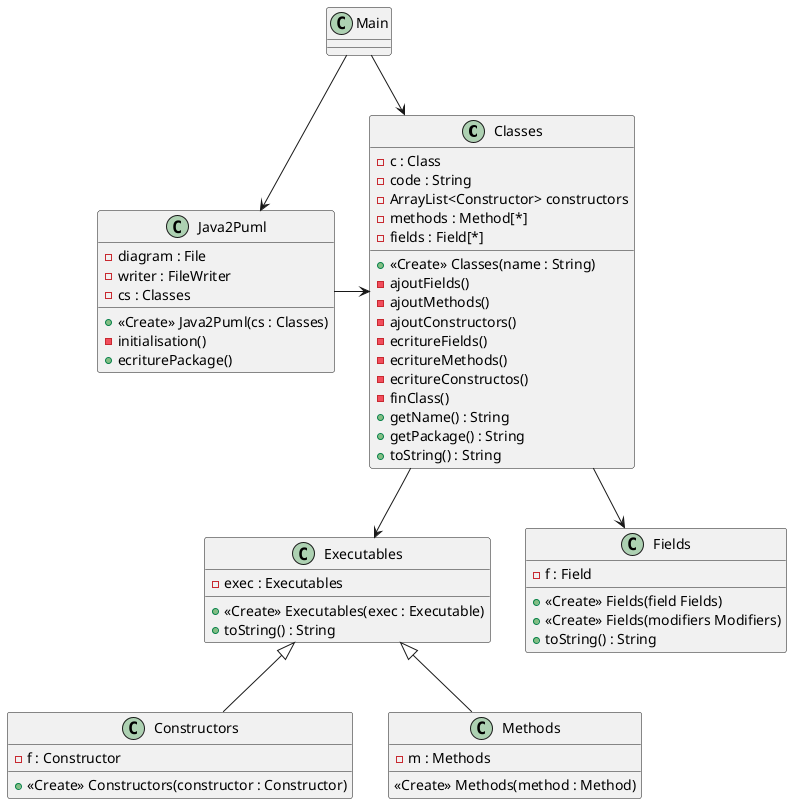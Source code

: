 @startuml
'https://plantuml.com/class-diagram

class Classes {
    - c : Class
    - code : String
    - ArrayList<Constructor> constructors
    - methods : Method[*]
    - fields : Field[*]
    + <<Create>> Classes(name : String)
    - ajoutFields()
    - ajoutMethods()
    - ajoutConstructors()
    - ecritureFields()
    - ecritureMethods()
    - ecritureConstructos()
    - finClass()
    + getName() : String
    + getPackage() : String
    + toString() : String
}
class Constructors {
    - f : Constructor
    + <<Create>> Constructors(constructor : Constructor)
}
class Executables {
    - exec : Executables
    + <<Create>> Executables(exec : Executable)
    + toString() : String
}
class Fields {
    - f : Field
    + <<Create>> Fields(field Fields)
    + <<Create>> Fields(modifiers Modifiers)
    + toString() : String
}
class Java2Puml {
    - diagram : File
    - writer : FileWriter
    - cs : Classes
    + <<Create>> Java2Puml(cs : Classes)
    - initialisation()
    + ecriturePackage()
}
class Main {

}
class Methods {
    - m : Methods
    <<Create>> Methods(method : Method)
}

Main --> Java2Puml
Main --> Classes

Java2Puml -> Classes

Classes --> Executables
Classes --> Fields

Executables <|-- Methods
Executables <|-- Constructors

@enduml